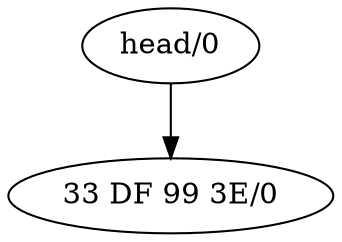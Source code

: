     digraph graphname {
        //rankdir=LR;  // Rank Direction Left to Right

        nodesep=1.0 // increases the separation between nodes
        edge [];
        //splines = true;

        n_000[label="head/0"];
n_001[label="33 DF 99 3E/0"];
        n_000 -> n_001
    }
    